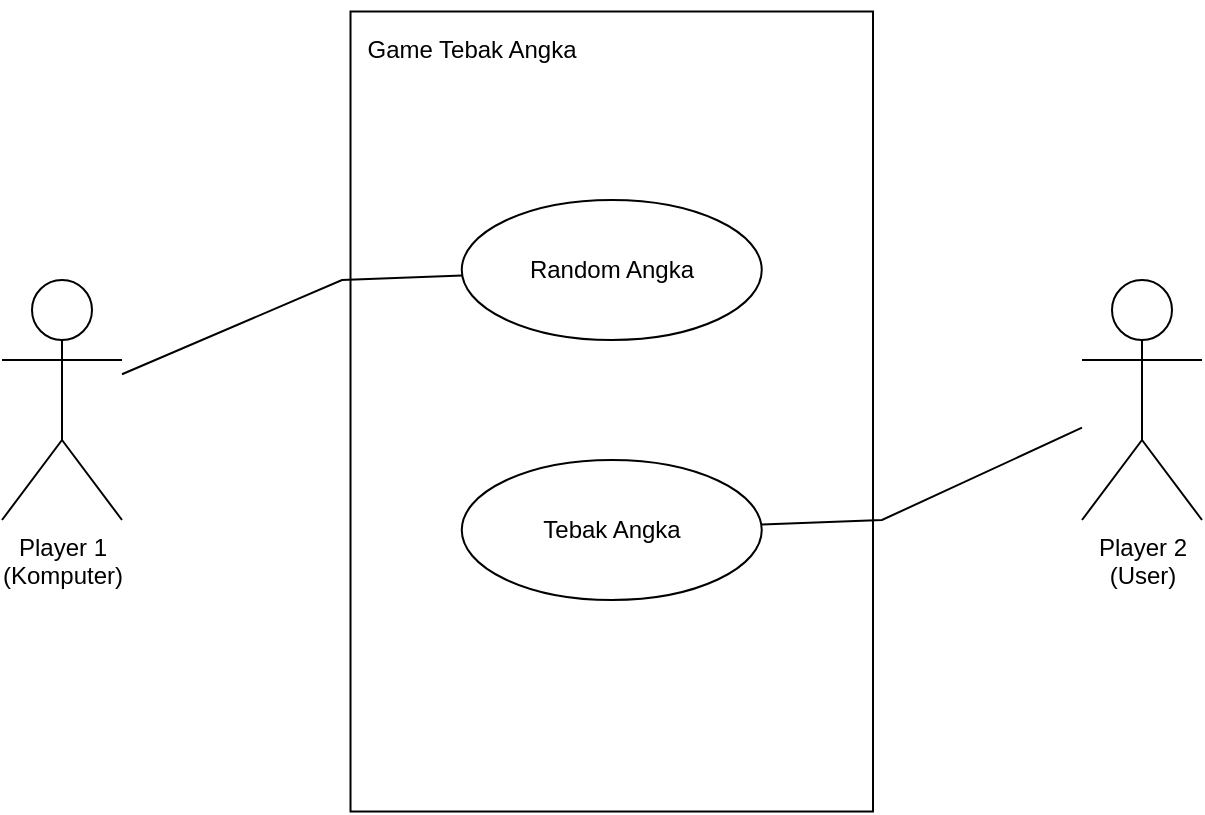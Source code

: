 <mxfile version="21.6.8" type="github">
  <diagram name="Halaman-1" id="-t5tVd7st6yKCSb5TvGo">
    <mxGraphModel dx="1120" dy="478" grid="1" gridSize="10" guides="1" tooltips="1" connect="1" arrows="1" fold="1" page="1" pageScale="1" pageWidth="827" pageHeight="1169" math="0" shadow="0">
      <root>
        <mxCell id="0" />
        <mxCell id="1" parent="0" />
        <mxCell id="qx-wn47znotJvqTRnyTK-4" value="" style="rounded=0;whiteSpace=wrap;html=1;rotation=90;" vertex="1" parent="1">
          <mxGeometry x="204.88" y="175.13" width="400" height="261.25" as="geometry" />
        </mxCell>
        <mxCell id="qx-wn47znotJvqTRnyTK-7" value="Player 1&lt;br&gt;(Komputer)" style="shape=umlActor;verticalLabelPosition=bottom;verticalAlign=top;html=1;outlineConnect=0;" vertex="1" parent="1">
          <mxGeometry x="100" y="240" width="60" height="120" as="geometry" />
        </mxCell>
        <mxCell id="qx-wn47znotJvqTRnyTK-8" value="Player 2&lt;br&gt;(User)" style="shape=umlActor;verticalLabelPosition=bottom;verticalAlign=top;html=1;outlineConnect=0;" vertex="1" parent="1">
          <mxGeometry x="640" y="240" width="60" height="120" as="geometry" />
        </mxCell>
        <mxCell id="qx-wn47znotJvqTRnyTK-31" value="" style="endArrow=none;html=1;rounded=0;" edge="1" parent="1" source="qx-wn47znotJvqTRnyTK-37" target="qx-wn47znotJvqTRnyTK-8">
          <mxGeometry width="50" height="50" relative="1" as="geometry">
            <mxPoint x="540" y="306" as="sourcePoint" />
            <mxPoint x="630" y="290" as="targetPoint" />
            <Array as="points">
              <mxPoint x="540" y="360" />
            </Array>
          </mxGeometry>
        </mxCell>
        <mxCell id="qx-wn47znotJvqTRnyTK-33" value="Game Tebak Angka" style="text;html=1;strokeColor=none;fillColor=none;align=center;verticalAlign=middle;whiteSpace=wrap;rounded=0;" vertex="1" parent="1">
          <mxGeometry x="280" y="100" width="110" height="50" as="geometry" />
        </mxCell>
        <mxCell id="qx-wn47znotJvqTRnyTK-34" value="Random Angka" style="ellipse;whiteSpace=wrap;html=1;" vertex="1" parent="1">
          <mxGeometry x="329.88" y="200" width="150" height="70" as="geometry" />
        </mxCell>
        <mxCell id="qx-wn47znotJvqTRnyTK-36" value="" style="endArrow=none;html=1;rounded=0;" edge="1" parent="1" source="qx-wn47znotJvqTRnyTK-7" target="qx-wn47znotJvqTRnyTK-34">
          <mxGeometry width="50" height="50" relative="1" as="geometry">
            <mxPoint x="180" y="290" as="sourcePoint" />
            <mxPoint x="274" y="300.75" as="targetPoint" />
            <Array as="points">
              <mxPoint x="270" y="240" />
            </Array>
          </mxGeometry>
        </mxCell>
        <mxCell id="qx-wn47znotJvqTRnyTK-37" value="Tebak Angka" style="ellipse;whiteSpace=wrap;html=1;" vertex="1" parent="1">
          <mxGeometry x="329.88" y="330" width="150" height="70" as="geometry" />
        </mxCell>
      </root>
    </mxGraphModel>
  </diagram>
</mxfile>
